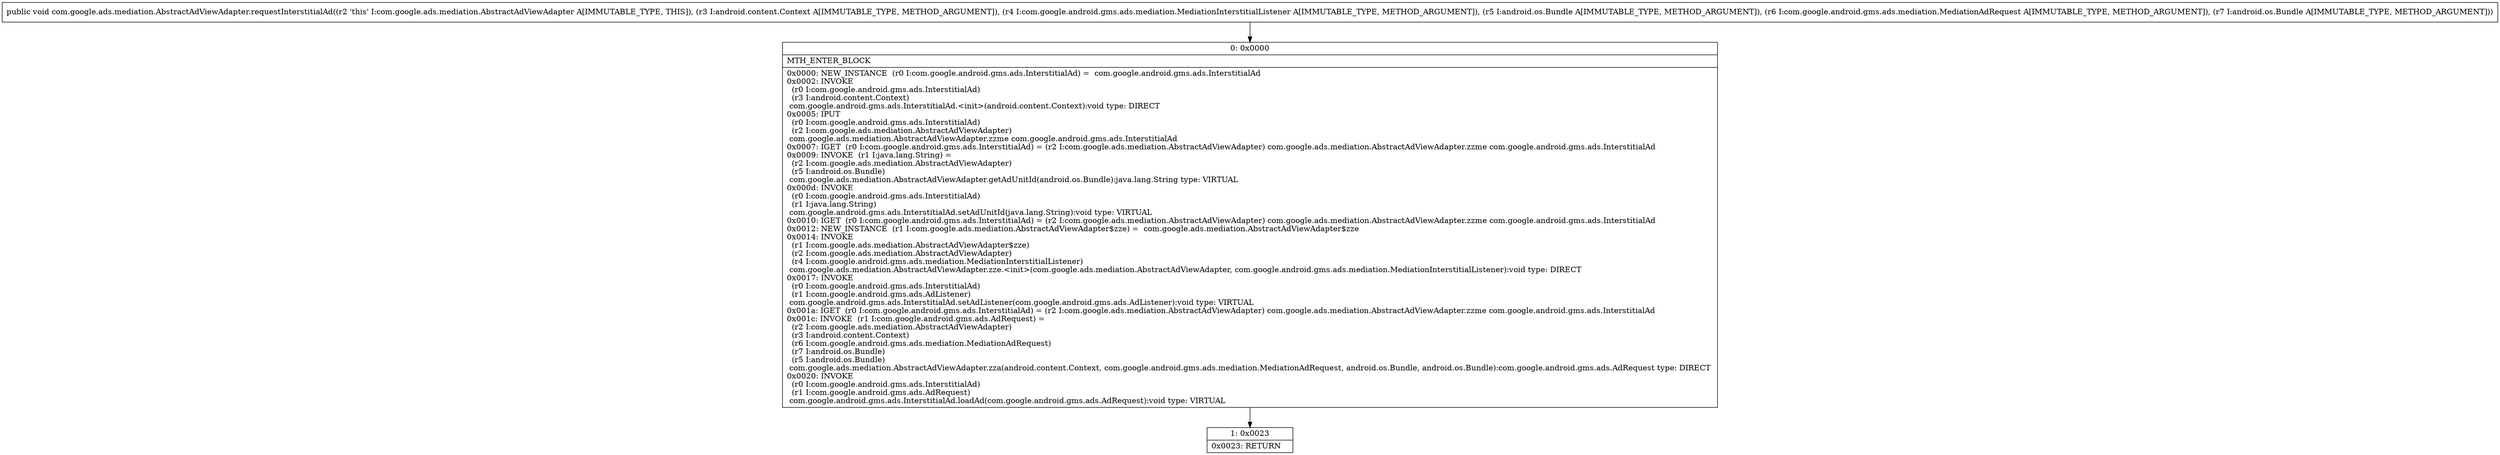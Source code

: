 digraph "CFG forcom.google.ads.mediation.AbstractAdViewAdapter.requestInterstitialAd(Landroid\/content\/Context;Lcom\/google\/android\/gms\/ads\/mediation\/MediationInterstitialListener;Landroid\/os\/Bundle;Lcom\/google\/android\/gms\/ads\/mediation\/MediationAdRequest;Landroid\/os\/Bundle;)V" {
Node_0 [shape=record,label="{0\:\ 0x0000|MTH_ENTER_BLOCK\l|0x0000: NEW_INSTANCE  (r0 I:com.google.android.gms.ads.InterstitialAd) =  com.google.android.gms.ads.InterstitialAd \l0x0002: INVOKE  \l  (r0 I:com.google.android.gms.ads.InterstitialAd)\l  (r3 I:android.content.Context)\l com.google.android.gms.ads.InterstitialAd.\<init\>(android.content.Context):void type: DIRECT \l0x0005: IPUT  \l  (r0 I:com.google.android.gms.ads.InterstitialAd)\l  (r2 I:com.google.ads.mediation.AbstractAdViewAdapter)\l com.google.ads.mediation.AbstractAdViewAdapter.zzme com.google.android.gms.ads.InterstitialAd \l0x0007: IGET  (r0 I:com.google.android.gms.ads.InterstitialAd) = (r2 I:com.google.ads.mediation.AbstractAdViewAdapter) com.google.ads.mediation.AbstractAdViewAdapter.zzme com.google.android.gms.ads.InterstitialAd \l0x0009: INVOKE  (r1 I:java.lang.String) = \l  (r2 I:com.google.ads.mediation.AbstractAdViewAdapter)\l  (r5 I:android.os.Bundle)\l com.google.ads.mediation.AbstractAdViewAdapter.getAdUnitId(android.os.Bundle):java.lang.String type: VIRTUAL \l0x000d: INVOKE  \l  (r0 I:com.google.android.gms.ads.InterstitialAd)\l  (r1 I:java.lang.String)\l com.google.android.gms.ads.InterstitialAd.setAdUnitId(java.lang.String):void type: VIRTUAL \l0x0010: IGET  (r0 I:com.google.android.gms.ads.InterstitialAd) = (r2 I:com.google.ads.mediation.AbstractAdViewAdapter) com.google.ads.mediation.AbstractAdViewAdapter.zzme com.google.android.gms.ads.InterstitialAd \l0x0012: NEW_INSTANCE  (r1 I:com.google.ads.mediation.AbstractAdViewAdapter$zze) =  com.google.ads.mediation.AbstractAdViewAdapter$zze \l0x0014: INVOKE  \l  (r1 I:com.google.ads.mediation.AbstractAdViewAdapter$zze)\l  (r2 I:com.google.ads.mediation.AbstractAdViewAdapter)\l  (r4 I:com.google.android.gms.ads.mediation.MediationInterstitialListener)\l com.google.ads.mediation.AbstractAdViewAdapter.zze.\<init\>(com.google.ads.mediation.AbstractAdViewAdapter, com.google.android.gms.ads.mediation.MediationInterstitialListener):void type: DIRECT \l0x0017: INVOKE  \l  (r0 I:com.google.android.gms.ads.InterstitialAd)\l  (r1 I:com.google.android.gms.ads.AdListener)\l com.google.android.gms.ads.InterstitialAd.setAdListener(com.google.android.gms.ads.AdListener):void type: VIRTUAL \l0x001a: IGET  (r0 I:com.google.android.gms.ads.InterstitialAd) = (r2 I:com.google.ads.mediation.AbstractAdViewAdapter) com.google.ads.mediation.AbstractAdViewAdapter.zzme com.google.android.gms.ads.InterstitialAd \l0x001c: INVOKE  (r1 I:com.google.android.gms.ads.AdRequest) = \l  (r2 I:com.google.ads.mediation.AbstractAdViewAdapter)\l  (r3 I:android.content.Context)\l  (r6 I:com.google.android.gms.ads.mediation.MediationAdRequest)\l  (r7 I:android.os.Bundle)\l  (r5 I:android.os.Bundle)\l com.google.ads.mediation.AbstractAdViewAdapter.zza(android.content.Context, com.google.android.gms.ads.mediation.MediationAdRequest, android.os.Bundle, android.os.Bundle):com.google.android.gms.ads.AdRequest type: DIRECT \l0x0020: INVOKE  \l  (r0 I:com.google.android.gms.ads.InterstitialAd)\l  (r1 I:com.google.android.gms.ads.AdRequest)\l com.google.android.gms.ads.InterstitialAd.loadAd(com.google.android.gms.ads.AdRequest):void type: VIRTUAL \l}"];
Node_1 [shape=record,label="{1\:\ 0x0023|0x0023: RETURN   \l}"];
MethodNode[shape=record,label="{public void com.google.ads.mediation.AbstractAdViewAdapter.requestInterstitialAd((r2 'this' I:com.google.ads.mediation.AbstractAdViewAdapter A[IMMUTABLE_TYPE, THIS]), (r3 I:android.content.Context A[IMMUTABLE_TYPE, METHOD_ARGUMENT]), (r4 I:com.google.android.gms.ads.mediation.MediationInterstitialListener A[IMMUTABLE_TYPE, METHOD_ARGUMENT]), (r5 I:android.os.Bundle A[IMMUTABLE_TYPE, METHOD_ARGUMENT]), (r6 I:com.google.android.gms.ads.mediation.MediationAdRequest A[IMMUTABLE_TYPE, METHOD_ARGUMENT]), (r7 I:android.os.Bundle A[IMMUTABLE_TYPE, METHOD_ARGUMENT])) }"];
MethodNode -> Node_0;
Node_0 -> Node_1;
}

